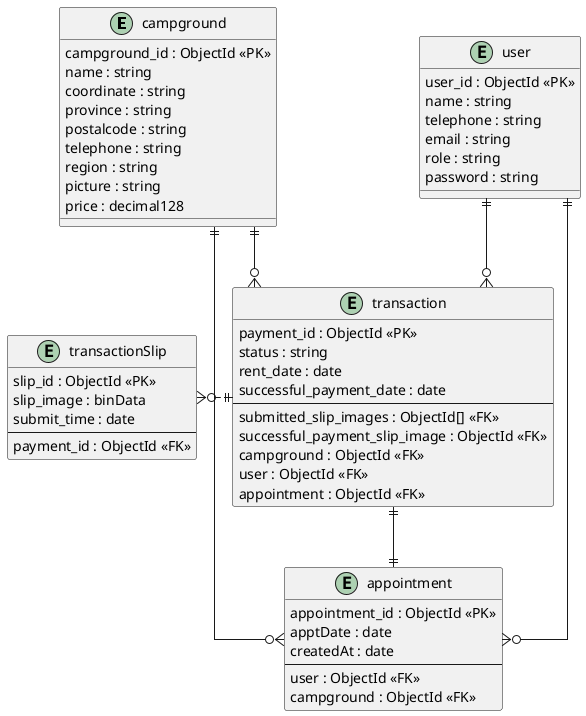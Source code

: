 @startuml DatabaseSchema

skinparam Linetype ortho

entity campground {
  campground_id : ObjectId <<PK>>
  name : string
  coordinate : string
  province : string
  postalcode : string
  telephone : string
  region : string
  picture : string
  price : decimal128
}
entity appointment {
  appointment_id : ObjectId <<PK>>
  apptDate : date
  createdAt : date
  --
  user : ObjectId <<FK>>
  campground : ObjectId <<FK>>
}

entity user {
  user_id : ObjectId <<PK>>
  name : string
  telephone : string
  email : string
  role : string
  password : string
}

entity transaction {
  payment_id : ObjectId <<PK>>
  status : string /' status: [PENDING, COMPLETE, REJECTED, CANCELED] '/
  rent_date : date
  successful_payment_date : date
  --
  submitted_slip_images : ObjectId[] <<FK>>
  successful_payment_slip_image : ObjectId <<FK>> 
  campground : ObjectId <<FK>>
  user : ObjectId <<FK>>
  appointment : ObjectId <<FK>>
}



entity transactionSlip {
  slip_id : ObjectId <<PK>>
  slip_image : binData /' image file, must be compressed to be less than 2 MB preferrably for efficient database querying, and for storage efficiency (mongoDB BSON max size is 16 MB) '/
  submit_time : date
  --
  payment_id : ObjectId <<FK>>
}

' entity relation
user ||--o{ appointment
user ||--o{ transaction
campground ||--o{ appointment
campground ||--o{ transaction
transaction ||.left.o{ transactionSlip /' ONE to ZERO_OR_MANY '/
transaction ||--|| appointment
@enduml